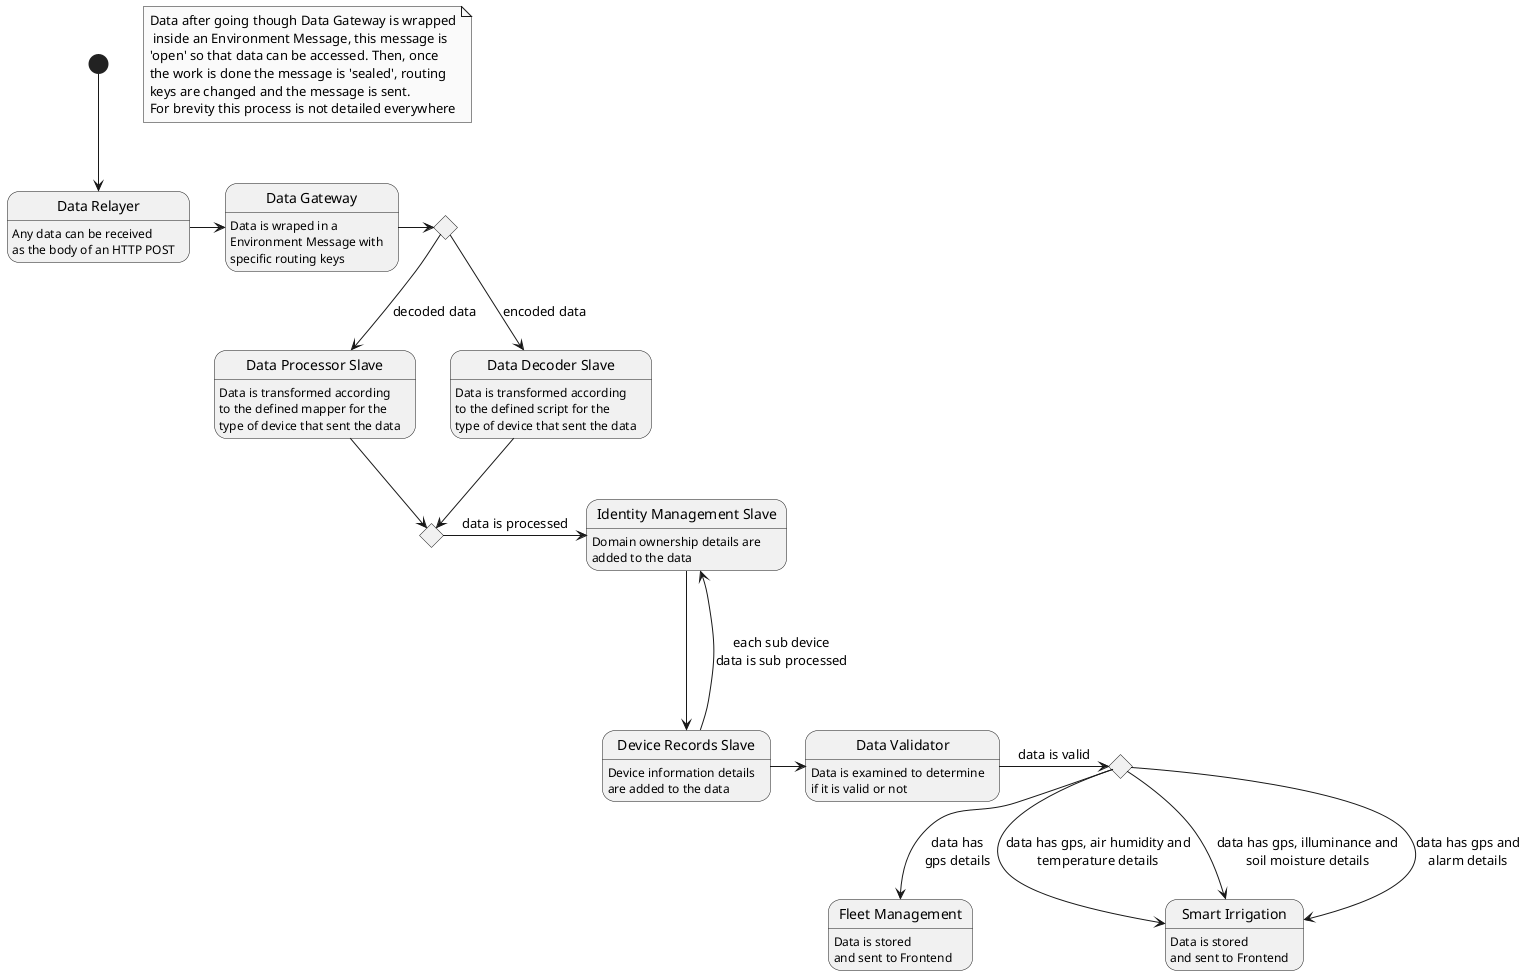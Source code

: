 @startuml data-flow
'left to right direction
skinparam Monochrome true

note "Data after going though Data Gateway is wrapped\n inside an Environment Message, this message is\n'open' so that data can be accessed. Then, once\nthe work is done the message is 'sealed', routing\nkeys are changed and the message is sent.\nFor brevity this process is not detailed everywhere" as N1

state "Data Relayer" as DataRelayer
state "Data Gateway" as DataGateway
state decoded_or_encoded <<choice>>
state "Data Processor Slave" as Processor
state "Data Decoder Slave" as Decoder
state is_processed <<choice>>
state "Identity Management Slave" as Identity
state "Data Validator" as Validator
state "Device Records Slave" as Records
state has_gps <<choice>>
state "Fleet Management" as Fleet
state "Smart Irrigation" as Irrigation

DataRelayer : Any data can be received
DataRelayer : as the body of an HTTP POST

DataGateway : Data is wraped in a
DataGateway : Environment Message with
DataGateway : specific routing keys

Processor : Data is transformed according
Processor : to the defined mapper for the
Processor : type of device that sent the data

Decoder : Data is transformed according
Decoder : to the defined script for the
Decoder : type of device that sent the data

Identity : Domain ownership details are
Identity : added to the data

Validator : Data is examined to determine
Validator : if it is valid or not

Records : Device information details
Records : are added to the data

Fleet : Data is stored
Fleet : and sent to Frontend

Irrigation: Data is stored
Irrigation: and sent to Frontend

[*] --> DataRelayer
DataRelayer -> DataGateway
DataGateway -> decoded_or_encoded
decoded_or_encoded --> Processor : decoded data
decoded_or_encoded --> Decoder : encoded data
Decoder --> is_processed
Processor --> is_processed

is_processed -> Identity : data is processed

Validator -> has_gps : data is valid

Identity -> Records

Records -> Validator

has_gps --> Fleet : data has\ngps details

has_gps --> Irrigation : data has gps, air humidity and\ntemperature details
has_gps --> Irrigation : data has gps, illuminance and\nsoil moisture details
has_gps --> Irrigation : data has gps and\nalarm details

Records ---> Identity : each sub device\ndata is sub processed

@enduml
